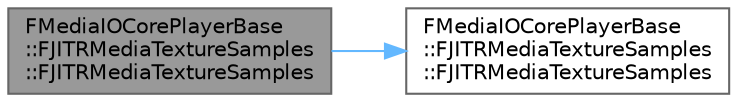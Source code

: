 digraph "FMediaIOCorePlayerBase::FJITRMediaTextureSamples::FJITRMediaTextureSamples"
{
 // INTERACTIVE_SVG=YES
 // LATEX_PDF_SIZE
  bgcolor="transparent";
  edge [fontname=Helvetica,fontsize=10,labelfontname=Helvetica,labelfontsize=10];
  node [fontname=Helvetica,fontsize=10,shape=box,height=0.2,width=0.4];
  rankdir="LR";
  Node1 [id="Node000001",label="FMediaIOCorePlayerBase\l::FJITRMediaTextureSamples\l::FJITRMediaTextureSamples",height=0.2,width=0.4,color="gray40", fillcolor="grey60", style="filled", fontcolor="black",tooltip=" "];
  Node1 -> Node2 [id="edge1_Node000001_Node000002",color="steelblue1",style="solid",tooltip=" "];
  Node2 [id="Node000002",label="FMediaIOCorePlayerBase\l::FJITRMediaTextureSamples\l::FJITRMediaTextureSamples",height=0.2,width=0.4,color="grey40", fillcolor="white", style="filled",URL="$d9/d99/classFMediaIOCorePlayerBase_1_1FJITRMediaTextureSamples.html#a9a9f4eaf4832beba52709be19be52297",tooltip=" "];
}
